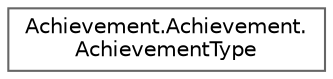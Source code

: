 digraph "Graphical Class Hierarchy"
{
 // LATEX_PDF_SIZE
  bgcolor="transparent";
  edge [fontname=Helvetica,fontsize=10,labelfontname=Helvetica,labelfontsize=10];
  node [fontname=Helvetica,fontsize=10,shape=box,height=0.2,width=0.4];
  rankdir="LR";
  Node0 [id="Node000000",label="Achievement.Achievement.\lAchievementType",height=0.2,width=0.4,color="grey40", fillcolor="white", style="filled",URL="$enum_achievement_1_1_achievement_1_1_achievement_type.html",tooltip=" "];
}

